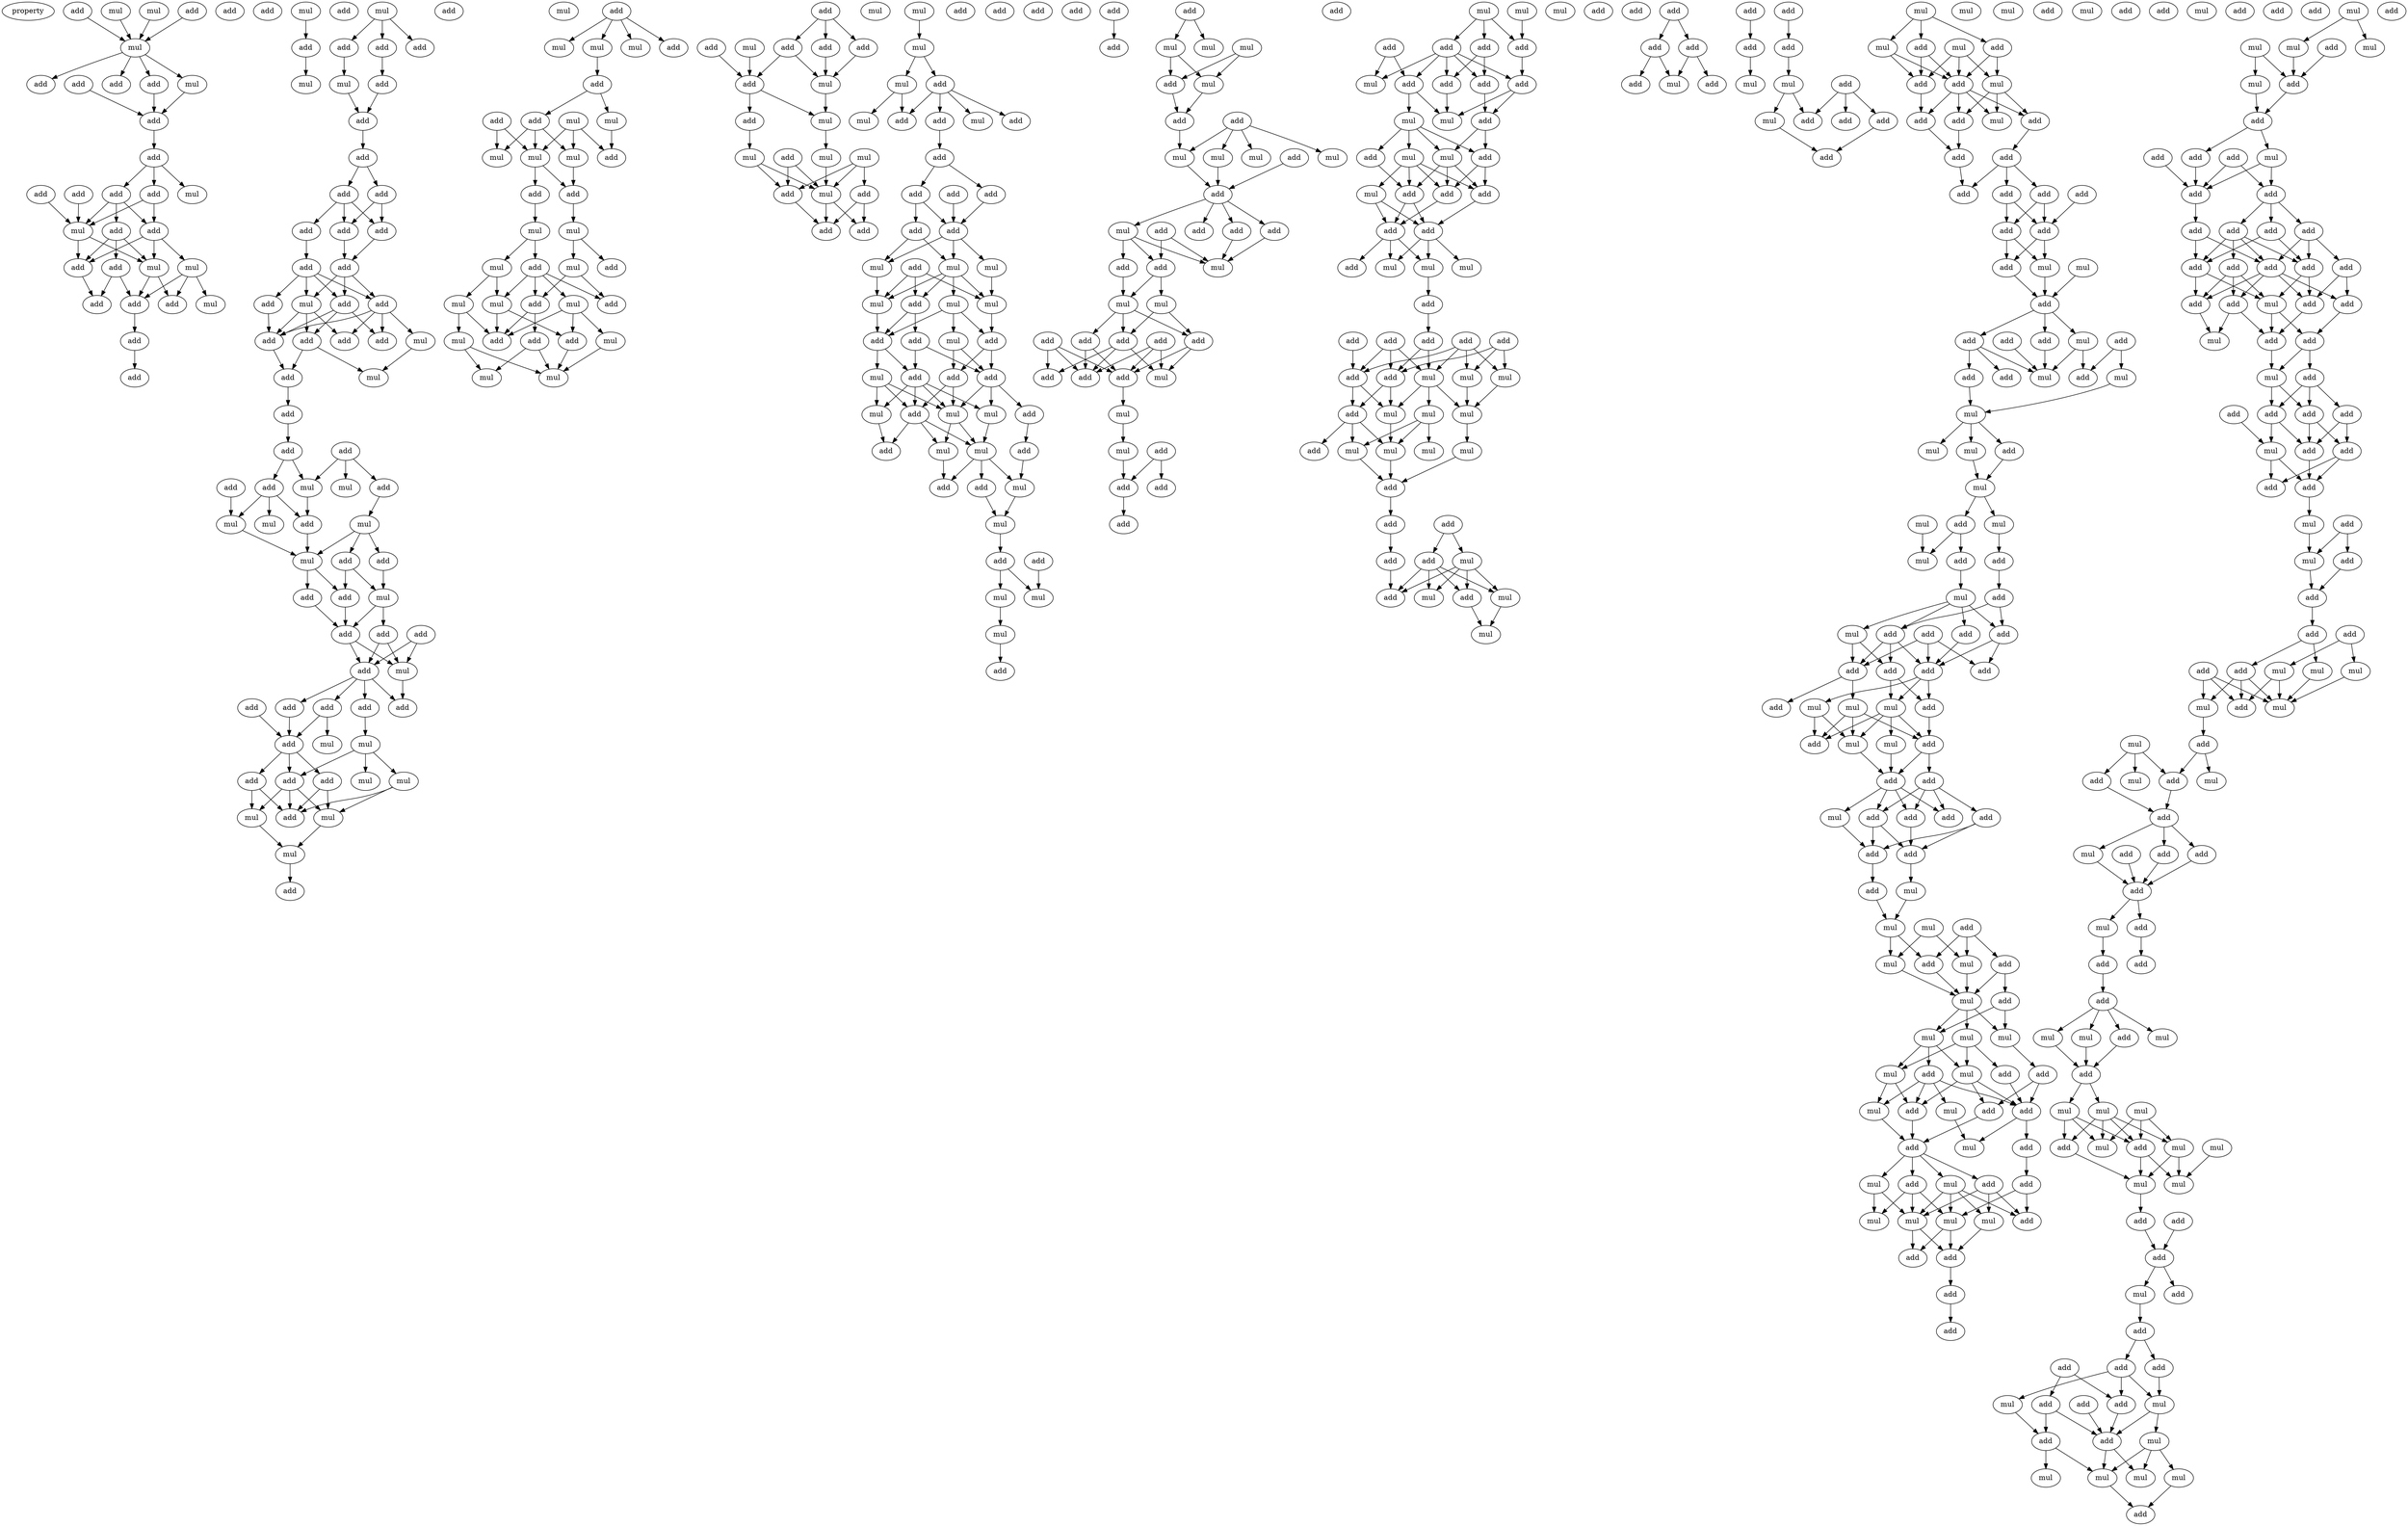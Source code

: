 digraph {
    node [fontcolor=black]
    property [mul=2,lf=1.7]
    0 [ label = add ];
    1 [ label = mul ];
    2 [ label = add ];
    3 [ label = mul ];
    4 [ label = add ];
    5 [ label = mul ];
    6 [ label = add ];
    7 [ label = add ];
    8 [ label = add ];
    9 [ label = add ];
    10 [ label = mul ];
    11 [ label = add ];
    12 [ label = add ];
    13 [ label = mul ];
    14 [ label = add ];
    15 [ label = add ];
    16 [ label = add ];
    17 [ label = add ];
    18 [ label = add ];
    19 [ label = mul ];
    20 [ label = add ];
    21 [ label = mul ];
    22 [ label = mul ];
    23 [ label = add ];
    24 [ label = add ];
    25 [ label = add ];
    26 [ label = mul ];
    27 [ label = add ];
    28 [ label = add ];
    29 [ label = add ];
    30 [ label = add ];
    31 [ label = add ];
    32 [ label = mul ];
    33 [ label = add ];
    34 [ label = add ];
    35 [ label = mul ];
    36 [ label = mul ];
    37 [ label = add ];
    38 [ label = add ];
    39 [ label = add ];
    40 [ label = mul ];
    41 [ label = add ];
    42 [ label = add ];
    43 [ label = add ];
    44 [ label = add ];
    45 [ label = add ];
    46 [ label = add ];
    47 [ label = add ];
    48 [ label = add ];
    49 [ label = add ];
    50 [ label = add ];
    51 [ label = add ];
    52 [ label = mul ];
    53 [ label = add ];
    54 [ label = add ];
    55 [ label = add ];
    56 [ label = add ];
    57 [ label = add ];
    58 [ label = mul ];
    59 [ label = add ];
    60 [ label = add ];
    61 [ label = mul ];
    62 [ label = add ];
    63 [ label = add ];
    64 [ label = add ];
    65 [ label = add ];
    66 [ label = add ];
    67 [ label = mul ];
    68 [ label = mul ];
    69 [ label = add ];
    70 [ label = add ];
    71 [ label = mul ];
    72 [ label = mul ];
    73 [ label = add ];
    74 [ label = mul ];
    75 [ label = add ];
    76 [ label = add ];
    77 [ label = mul ];
    78 [ label = mul ];
    79 [ label = add ];
    80 [ label = add ];
    81 [ label = add ];
    82 [ label = add ];
    83 [ label = add ];
    84 [ label = add ];
    85 [ label = mul ];
    86 [ label = add ];
    87 [ label = add ];
    88 [ label = add ];
    89 [ label = add ];
    90 [ label = add ];
    91 [ label = mul ];
    92 [ label = mul ];
    93 [ label = add ];
    94 [ label = add ];
    95 [ label = mul ];
    96 [ label = mul ];
    97 [ label = add ];
    98 [ label = add ];
    99 [ label = mul ];
    100 [ label = add ];
    101 [ label = mul ];
    102 [ label = mul ];
    103 [ label = mul ];
    104 [ label = add ];
    105 [ label = add ];
    106 [ label = mul ];
    107 [ label = mul ];
    108 [ label = mul ];
    109 [ label = add ];
    110 [ label = add ];
    111 [ label = add ];
    112 [ label = add ];
    113 [ label = mul ];
    114 [ label = mul ];
    115 [ label = mul ];
    116 [ label = mul ];
    117 [ label = add ];
    118 [ label = mul ];
    119 [ label = add ];
    120 [ label = add ];
    121 [ label = mul ];
    122 [ label = mul ];
    123 [ label = add ];
    124 [ label = mul ];
    125 [ label = add ];
    126 [ label = mul ];
    127 [ label = add ];
    128 [ label = mul ];
    129 [ label = add ];
    130 [ label = mul ];
    131 [ label = mul ];
    132 [ label = mul ];
    133 [ label = add ];
    134 [ label = mul ];
    135 [ label = add ];
    136 [ label = add ];
    137 [ label = mul ];
    138 [ label = mul ];
    139 [ label = add ];
    140 [ label = add ];
    141 [ label = mul ];
    142 [ label = add ];
    143 [ label = add ];
    144 [ label = add ];
    145 [ label = add ];
    146 [ label = mul ];
    147 [ label = mul ];
    148 [ label = add ];
    149 [ label = mul ];
    150 [ label = add ];
    151 [ label = mul ];
    152 [ label = mul ];
    153 [ label = mul ];
    154 [ label = add ];
    155 [ label = mul ];
    156 [ label = add ];
    157 [ label = mul ];
    158 [ label = add ];
    159 [ label = add ];
    160 [ label = mul ];
    161 [ label = mul ];
    162 [ label = add ];
    163 [ label = add ];
    164 [ label = mul ];
    165 [ label = add ];
    166 [ label = mul ];
    167 [ label = add ];
    168 [ label = add ];
    169 [ label = add ];
    170 [ label = add ];
    171 [ label = add ];
    172 [ label = add ];
    173 [ label = add ];
    174 [ label = add ];
    175 [ label = mul ];
    176 [ label = mul ];
    177 [ label = mul ];
    178 [ label = add ];
    179 [ label = mul ];
    180 [ label = mul ];
    181 [ label = mul ];
    182 [ label = add ];
    183 [ label = add ];
    184 [ label = mul ];
    185 [ label = add ];
    186 [ label = add ];
    187 [ label = add ];
    188 [ label = mul ];
    189 [ label = add ];
    190 [ label = add ];
    191 [ label = mul ];
    192 [ label = mul ];
    193 [ label = add ];
    194 [ label = add ];
    195 [ label = mul ];
    196 [ label = mul ];
    197 [ label = add ];
    198 [ label = add ];
    199 [ label = mul ];
    200 [ label = add ];
    201 [ label = add ];
    202 [ label = mul ];
    203 [ label = mul ];
    204 [ label = add ];
    205 [ label = add ];
    206 [ label = add ];
    207 [ label = mul ];
    208 [ label = mul ];
    209 [ label = mul ];
    210 [ label = add ];
    211 [ label = add ];
    212 [ label = add ];
    213 [ label = add ];
    214 [ label = add ];
    215 [ label = add ];
    216 [ label = mul ];
    217 [ label = mul ];
    218 [ label = mul ];
    219 [ label = mul ];
    220 [ label = add ];
    221 [ label = add ];
    222 [ label = add ];
    223 [ label = mul ];
    224 [ label = add ];
    225 [ label = mul ];
    226 [ label = mul ];
    227 [ label = mul ];
    228 [ label = add ];
    229 [ label = mul ];
    230 [ label = add ];
    231 [ label = add ];
    232 [ label = add ];
    233 [ label = add ];
    234 [ label = mul ];
    235 [ label = add ];
    236 [ label = add ];
    237 [ label = mul ];
    238 [ label = mul ];
    239 [ label = add ];
    240 [ label = add ];
    241 [ label = add ];
    242 [ label = add ];
    243 [ label = add ];
    244 [ label = add ];
    245 [ label = add ];
    246 [ label = add ];
    247 [ label = mul ];
    248 [ label = mul ];
    249 [ label = mul ];
    250 [ label = add ];
    251 [ label = add ];
    252 [ label = add ];
    253 [ label = add ];
    254 [ label = add ];
    255 [ label = mul ];
    256 [ label = mul ];
    257 [ label = add ];
    258 [ label = add ];
    259 [ label = add ];
    260 [ label = add ];
    261 [ label = mul ];
    262 [ label = add ];
    263 [ label = add ];
    264 [ label = add ];
    265 [ label = add ];
    266 [ label = add ];
    267 [ label = mul ];
    268 [ label = mul ];
    269 [ label = add ];
    270 [ label = mul ];
    271 [ label = mul ];
    272 [ label = add ];
    273 [ label = add ];
    274 [ label = add ];
    275 [ label = add ];
    276 [ label = mul ];
    277 [ label = add ];
    278 [ label = add ];
    279 [ label = mul ];
    280 [ label = mul ];
    281 [ label = add ];
    282 [ label = mul ];
    283 [ label = add ];
    284 [ label = add ];
    285 [ label = add ];
    286 [ label = add ];
    287 [ label = add ];
    288 [ label = add ];
    289 [ label = mul ];
    290 [ label = add ];
    291 [ label = mul ];
    292 [ label = add ];
    293 [ label = mul ];
    294 [ label = mul ];
    295 [ label = mul ];
    296 [ label = mul ];
    297 [ label = add ];
    298 [ label = mul ];
    299 [ label = mul ];
    300 [ label = add ];
    301 [ label = mul ];
    302 [ label = mul ];
    303 [ label = add ];
    304 [ label = add ];
    305 [ label = add ];
    306 [ label = add ];
    307 [ label = mul ];
    308 [ label = add ];
    309 [ label = mul ];
    310 [ label = mul ];
    311 [ label = mul ];
    312 [ label = add ];
    313 [ label = add ];
    314 [ label = mul ];
    315 [ label = add ];
    316 [ label = add ];
    317 [ label = add ];
    318 [ label = add ];
    319 [ label = add ];
    320 [ label = add ];
    321 [ label = add ];
    322 [ label = mul ];
    323 [ label = add ];
    324 [ label = add ];
    325 [ label = mul ];
    326 [ label = add ];
    327 [ label = add ];
    328 [ label = mul ];
    329 [ label = add ];
    330 [ label = add ];
    331 [ label = add ];
    332 [ label = add ];
    333 [ label = mul ];
    334 [ label = add ];
    335 [ label = mul ];
    336 [ label = mul ];
    337 [ label = mul ];
    338 [ label = add ];
    339 [ label = add ];
    340 [ label = mul ];
    341 [ label = add ];
    342 [ label = mul ];
    343 [ label = add ];
    344 [ label = add ];
    345 [ label = add ];
    346 [ label = add ];
    347 [ label = mul ];
    348 [ label = mul ];
    349 [ label = add ];
    350 [ label = add ];
    351 [ label = add ];
    352 [ label = add ];
    353 [ label = add ];
    354 [ label = add ];
    355 [ label = add ];
    356 [ label = add ];
    357 [ label = add ];
    358 [ label = mul ];
    359 [ label = add ];
    360 [ label = mul ];
    361 [ label = add ];
    362 [ label = add ];
    363 [ label = add ];
    364 [ label = mul ];
    365 [ label = add ];
    366 [ label = add ];
    367 [ label = add ];
    368 [ label = add ];
    369 [ label = mul ];
    370 [ label = add ];
    371 [ label = mul ];
    372 [ label = mul ];
    373 [ label = mul ];
    374 [ label = add ];
    375 [ label = mul ];
    376 [ label = mul ];
    377 [ label = mul ];
    378 [ label = add ];
    379 [ label = mul ];
    380 [ label = mul ];
    381 [ label = mul ];
    382 [ label = add ];
    383 [ label = add ];
    384 [ label = mul ];
    385 [ label = add ];
    386 [ label = add ];
    387 [ label = add ];
    388 [ label = mul ];
    389 [ label = add ];
    390 [ label = add ];
    391 [ label = add ];
    392 [ label = add ];
    393 [ label = add ];
    394 [ label = add ];
    395 [ label = add ];
    396 [ label = add ];
    397 [ label = mul ];
    398 [ label = mul ];
    399 [ label = mul ];
    400 [ label = mul ];
    401 [ label = mul ];
    402 [ label = add ];
    403 [ label = add ];
    404 [ label = add ];
    405 [ label = add ];
    406 [ label = add ];
    407 [ label = add ];
    408 [ label = mul ];
    409 [ label = add ];
    410 [ label = add ];
    411 [ label = add ];
    412 [ label = add ];
    413 [ label = add ];
    414 [ label = add ];
    415 [ label = mul ];
    416 [ label = mul ];
    417 [ label = mul ];
    418 [ label = add ];
    419 [ label = add ];
    420 [ label = add ];
    421 [ label = add ];
    422 [ label = mul ];
    423 [ label = mul ];
    424 [ label = mul ];
    425 [ label = mul ];
    426 [ label = add ];
    427 [ label = mul ];
    428 [ label = mul ];
    429 [ label = mul ];
    430 [ label = mul ];
    431 [ label = add ];
    432 [ label = add ];
    433 [ label = mul ];
    434 [ label = add ];
    435 [ label = add ];
    436 [ label = mul ];
    437 [ label = add ];
    438 [ label = add ];
    439 [ label = mul ];
    440 [ label = add ];
    441 [ label = mul ];
    442 [ label = add ];
    443 [ label = add ];
    444 [ label = add ];
    445 [ label = mul ];
    446 [ label = add ];
    447 [ label = mul ];
    448 [ label = mul ];
    449 [ label = mul ];
    450 [ label = mul ];
    451 [ label = add ];
    452 [ label = mul ];
    453 [ label = add ];
    454 [ label = add ];
    455 [ label = add ];
    456 [ label = add ];
    457 [ label = add ];
    458 [ label = add ];
    459 [ label = add ];
    460 [ label = mul ];
    461 [ label = mul ];
    462 [ label = mul ];
    463 [ label = mul ];
    464 [ label = add ];
    465 [ label = mul ];
    466 [ label = add ];
    467 [ label = add ];
    468 [ label = mul ];
    469 [ label = add ];
    470 [ label = add ];
    471 [ label = add ];
    472 [ label = add ];
    473 [ label = add ];
    474 [ label = add ];
    475 [ label = add ];
    476 [ label = add ];
    477 [ label = add ];
    478 [ label = add ];
    479 [ label = add ];
    480 [ label = add ];
    481 [ label = add ];
    482 [ label = add ];
    483 [ label = add ];
    484 [ label = add ];
    485 [ label = mul ];
    486 [ label = add ];
    487 [ label = add ];
    488 [ label = add ];
    489 [ label = mul ];
    490 [ label = add ];
    491 [ label = add ];
    492 [ label = mul ];
    493 [ label = add ];
    494 [ label = add ];
    495 [ label = add ];
    496 [ label = add ];
    497 [ label = add ];
    498 [ label = add ];
    499 [ label = mul ];
    500 [ label = add ];
    501 [ label = add ];
    502 [ label = add ];
    503 [ label = mul ];
    504 [ label = mul ];
    505 [ label = add ];
    506 [ label = add ];
    507 [ label = add ];
    508 [ label = add ];
    509 [ label = add ];
    510 [ label = mul ];
    511 [ label = mul ];
    512 [ label = mul ];
    513 [ label = add ];
    514 [ label = add ];
    515 [ label = mul ];
    516 [ label = add ];
    517 [ label = mul ];
    518 [ label = mul ];
    519 [ label = add ];
    520 [ label = add ];
    521 [ label = add ];
    522 [ label = mul ];
    523 [ label = mul ];
    524 [ label = add ];
    525 [ label = mul ];
    526 [ label = add ];
    527 [ label = add ];
    528 [ label = add ];
    529 [ label = add ];
    530 [ label = mul ];
    531 [ label = add ];
    532 [ label = add ];
    533 [ label = add ];
    534 [ label = add ];
    535 [ label = mul ];
    536 [ label = mul ];
    537 [ label = add ];
    538 [ label = mul ];
    539 [ label = add ];
    540 [ label = mul ];
    541 [ label = mul ];
    542 [ label = mul ];
    543 [ label = add ];
    544 [ label = mul ];
    545 [ label = mul ];
    546 [ label = add ];
    547 [ label = mul ];
    548 [ label = mul ];
    549 [ label = mul ];
    550 [ label = add ];
    551 [ label = add ];
    552 [ label = add ];
    553 [ label = mul ];
    554 [ label = add ];
    555 [ label = add ];
    556 [ label = add ];
    557 [ label = add ];
    558 [ label = add ];
    559 [ label = mul ];
    560 [ label = add ];
    561 [ label = add ];
    562 [ label = add ];
    563 [ label = mul ];
    564 [ label = add ];
    565 [ label = add ];
    566 [ label = mul ];
    567 [ label = mul ];
    568 [ label = mul ];
    569 [ label = mul ];
    570 [ label = mul ];
    571 [ label = add ];
    0 -> 5 [ name = 0 ];
    1 -> 5 [ name = 1 ];
    3 -> 5 [ name = 2 ];
    4 -> 5 [ name = 3 ];
    5 -> 6 [ name = 4 ];
    5 -> 8 [ name = 5 ];
    5 -> 9 [ name = 6 ];
    5 -> 10 [ name = 7 ];
    7 -> 11 [ name = 8 ];
    8 -> 11 [ name = 9 ];
    10 -> 11 [ name = 10 ];
    11 -> 12 [ name = 11 ];
    12 -> 13 [ name = 12 ];
    12 -> 14 [ name = 13 ];
    12 -> 16 [ name = 14 ];
    14 -> 18 [ name = 15 ];
    14 -> 19 [ name = 16 ];
    14 -> 20 [ name = 17 ];
    15 -> 19 [ name = 18 ];
    16 -> 19 [ name = 19 ];
    16 -> 20 [ name = 20 ];
    17 -> 19 [ name = 21 ];
    18 -> 22 [ name = 22 ];
    18 -> 23 [ name = 23 ];
    18 -> 24 [ name = 24 ];
    19 -> 22 [ name = 25 ];
    19 -> 24 [ name = 26 ];
    20 -> 21 [ name = 27 ];
    20 -> 22 [ name = 28 ];
    20 -> 24 [ name = 29 ];
    21 -> 25 [ name = 30 ];
    21 -> 26 [ name = 31 ];
    21 -> 27 [ name = 32 ];
    22 -> 25 [ name = 33 ];
    22 -> 27 [ name = 34 ];
    23 -> 25 [ name = 35 ];
    23 -> 28 [ name = 36 ];
    24 -> 28 [ name = 37 ];
    25 -> 29 [ name = 38 ];
    29 -> 30 [ name = 39 ];
    32 -> 34 [ name = 40 ];
    34 -> 35 [ name = 41 ];
    36 -> 37 [ name = 42 ];
    36 -> 38 [ name = 43 ];
    36 -> 39 [ name = 44 ];
    37 -> 41 [ name = 45 ];
    38 -> 40 [ name = 46 ];
    40 -> 42 [ name = 47 ];
    41 -> 42 [ name = 48 ];
    42 -> 43 [ name = 49 ];
    43 -> 44 [ name = 50 ];
    43 -> 45 [ name = 51 ];
    44 -> 46 [ name = 52 ];
    44 -> 47 [ name = 53 ];
    45 -> 46 [ name = 54 ];
    45 -> 47 [ name = 55 ];
    45 -> 49 [ name = 56 ];
    46 -> 51 [ name = 57 ];
    47 -> 51 [ name = 58 ];
    49 -> 50 [ name = 59 ];
    50 -> 52 [ name = 60 ];
    50 -> 53 [ name = 61 ];
    50 -> 54 [ name = 62 ];
    50 -> 55 [ name = 63 ];
    51 -> 52 [ name = 64 ];
    51 -> 53 [ name = 65 ];
    51 -> 55 [ name = 66 ];
    52 -> 56 [ name = 67 ];
    52 -> 57 [ name = 68 ];
    52 -> 60 [ name = 69 ];
    53 -> 56 [ name = 70 ];
    53 -> 57 [ name = 71 ];
    53 -> 59 [ name = 72 ];
    54 -> 56 [ name = 73 ];
    55 -> 56 [ name = 74 ];
    55 -> 58 [ name = 75 ];
    55 -> 59 [ name = 76 ];
    55 -> 60 [ name = 77 ];
    56 -> 62 [ name = 78 ];
    57 -> 61 [ name = 79 ];
    57 -> 62 [ name = 80 ];
    58 -> 61 [ name = 81 ];
    62 -> 63 [ name = 82 ];
    63 -> 65 [ name = 83 ];
    64 -> 67 [ name = 84 ];
    64 -> 68 [ name = 85 ];
    64 -> 69 [ name = 86 ];
    65 -> 66 [ name = 87 ];
    65 -> 67 [ name = 88 ];
    66 -> 71 [ name = 89 ];
    66 -> 72 [ name = 90 ];
    66 -> 73 [ name = 91 ];
    67 -> 73 [ name = 92 ];
    69 -> 74 [ name = 93 ];
    70 -> 71 [ name = 94 ];
    71 -> 77 [ name = 95 ];
    73 -> 77 [ name = 96 ];
    74 -> 75 [ name = 97 ];
    74 -> 76 [ name = 98 ];
    74 -> 77 [ name = 99 ];
    75 -> 78 [ name = 100 ];
    75 -> 79 [ name = 101 ];
    76 -> 78 [ name = 102 ];
    77 -> 79 [ name = 103 ];
    77 -> 80 [ name = 104 ];
    78 -> 81 [ name = 105 ];
    78 -> 82 [ name = 106 ];
    79 -> 81 [ name = 107 ];
    80 -> 81 [ name = 108 ];
    81 -> 84 [ name = 109 ];
    81 -> 85 [ name = 110 ];
    82 -> 84 [ name = 111 ];
    82 -> 85 [ name = 112 ];
    83 -> 84 [ name = 113 ];
    83 -> 85 [ name = 114 ];
    84 -> 86 [ name = 115 ];
    84 -> 87 [ name = 116 ];
    84 -> 89 [ name = 117 ];
    84 -> 90 [ name = 118 ];
    85 -> 89 [ name = 119 ];
    86 -> 91 [ name = 120 ];
    86 -> 93 [ name = 121 ];
    87 -> 93 [ name = 122 ];
    88 -> 93 [ name = 123 ];
    90 -> 92 [ name = 124 ];
    92 -> 95 [ name = 125 ];
    92 -> 96 [ name = 126 ];
    92 -> 97 [ name = 127 ];
    93 -> 94 [ name = 128 ];
    93 -> 97 [ name = 129 ];
    93 -> 98 [ name = 130 ];
    94 -> 99 [ name = 131 ];
    94 -> 100 [ name = 132 ];
    96 -> 99 [ name = 133 ];
    96 -> 100 [ name = 134 ];
    97 -> 99 [ name = 135 ];
    97 -> 100 [ name = 136 ];
    97 -> 101 [ name = 137 ];
    98 -> 100 [ name = 138 ];
    98 -> 101 [ name = 139 ];
    99 -> 102 [ name = 140 ];
    101 -> 102 [ name = 141 ];
    102 -> 104 [ name = 142 ];
    105 -> 106 [ name = 143 ];
    105 -> 107 [ name = 144 ];
    105 -> 108 [ name = 145 ];
    105 -> 109 [ name = 146 ];
    107 -> 110 [ name = 147 ];
    110 -> 112 [ name = 148 ];
    110 -> 113 [ name = 149 ];
    111 -> 115 [ name = 150 ];
    111 -> 116 [ name = 151 ];
    112 -> 115 [ name = 152 ];
    112 -> 116 [ name = 153 ];
    112 -> 118 [ name = 154 ];
    113 -> 117 [ name = 155 ];
    114 -> 116 [ name = 156 ];
    114 -> 117 [ name = 157 ];
    114 -> 118 [ name = 158 ];
    116 -> 119 [ name = 159 ];
    116 -> 120 [ name = 160 ];
    118 -> 119 [ name = 161 ];
    119 -> 121 [ name = 162 ];
    120 -> 122 [ name = 163 ];
    121 -> 125 [ name = 164 ];
    121 -> 126 [ name = 165 ];
    122 -> 123 [ name = 166 ];
    122 -> 124 [ name = 167 ];
    123 -> 127 [ name = 168 ];
    123 -> 129 [ name = 169 ];
    123 -> 130 [ name = 170 ];
    123 -> 131 [ name = 171 ];
    124 -> 128 [ name = 172 ];
    124 -> 131 [ name = 173 ];
    126 -> 127 [ name = 174 ];
    126 -> 129 [ name = 175 ];
    127 -> 133 [ name = 176 ];
    127 -> 135 [ name = 177 ];
    128 -> 134 [ name = 178 ];
    128 -> 135 [ name = 179 ];
    130 -> 132 [ name = 180 ];
    130 -> 135 [ name = 181 ];
    130 -> 136 [ name = 182 ];
    131 -> 135 [ name = 183 ];
    131 -> 136 [ name = 184 ];
    132 -> 138 [ name = 185 ];
    133 -> 137 [ name = 186 ];
    133 -> 138 [ name = 187 ];
    134 -> 137 [ name = 188 ];
    134 -> 138 [ name = 189 ];
    136 -> 138 [ name = 190 ];
    139 -> 140 [ name = 191 ];
    139 -> 142 [ name = 192 ];
    139 -> 144 [ name = 193 ];
    140 -> 146 [ name = 194 ];
    141 -> 145 [ name = 195 ];
    142 -> 145 [ name = 196 ];
    142 -> 146 [ name = 197 ];
    143 -> 145 [ name = 198 ];
    144 -> 146 [ name = 199 ];
    145 -> 148 [ name = 200 ];
    145 -> 149 [ name = 201 ];
    146 -> 149 [ name = 202 ];
    148 -> 152 [ name = 203 ];
    149 -> 153 [ name = 204 ];
    150 -> 154 [ name = 205 ];
    150 -> 155 [ name = 206 ];
    151 -> 154 [ name = 207 ];
    151 -> 155 [ name = 208 ];
    151 -> 156 [ name = 209 ];
    152 -> 154 [ name = 210 ];
    152 -> 155 [ name = 211 ];
    153 -> 155 [ name = 212 ];
    154 -> 158 [ name = 213 ];
    155 -> 158 [ name = 214 ];
    155 -> 159 [ name = 215 ];
    156 -> 158 [ name = 216 ];
    156 -> 159 [ name = 217 ];
    157 -> 160 [ name = 218 ];
    160 -> 161 [ name = 219 ];
    160 -> 162 [ name = 220 ];
    161 -> 166 [ name = 221 ];
    161 -> 167 [ name = 222 ];
    162 -> 163 [ name = 223 ];
    162 -> 164 [ name = 224 ];
    162 -> 165 [ name = 225 ];
    162 -> 167 [ name = 226 ];
    163 -> 168 [ name = 227 ];
    168 -> 169 [ name = 228 ];
    168 -> 170 [ name = 229 ];
    169 -> 173 [ name = 230 ];
    169 -> 174 [ name = 231 ];
    170 -> 173 [ name = 232 ];
    171 -> 173 [ name = 233 ];
    173 -> 175 [ name = 234 ];
    173 -> 176 [ name = 235 ];
    173 -> 177 [ name = 236 ];
    174 -> 176 [ name = 237 ];
    174 -> 177 [ name = 238 ];
    175 -> 180 [ name = 239 ];
    176 -> 179 [ name = 240 ];
    176 -> 180 [ name = 241 ];
    176 -> 181 [ name = 242 ];
    176 -> 182 [ name = 243 ];
    177 -> 179 [ name = 244 ];
    178 -> 179 [ name = 245 ];
    178 -> 180 [ name = 246 ];
    178 -> 182 [ name = 247 ];
    179 -> 186 [ name = 248 ];
    180 -> 183 [ name = 249 ];
    181 -> 183 [ name = 250 ];
    181 -> 184 [ name = 251 ];
    181 -> 186 [ name = 252 ];
    182 -> 185 [ name = 253 ];
    182 -> 186 [ name = 254 ];
    183 -> 187 [ name = 255 ];
    183 -> 189 [ name = 256 ];
    184 -> 187 [ name = 257 ];
    184 -> 189 [ name = 258 ];
    185 -> 189 [ name = 259 ];
    185 -> 190 [ name = 260 ];
    186 -> 188 [ name = 261 ];
    186 -> 190 [ name = 262 ];
    187 -> 192 [ name = 263 ];
    187 -> 194 [ name = 264 ];
    188 -> 192 [ name = 265 ];
    188 -> 194 [ name = 266 ];
    188 -> 195 [ name = 267 ];
    189 -> 191 [ name = 268 ];
    189 -> 192 [ name = 269 ];
    189 -> 193 [ name = 270 ];
    190 -> 191 [ name = 271 ];
    190 -> 192 [ name = 272 ];
    190 -> 194 [ name = 273 ];
    190 -> 195 [ name = 274 ];
    191 -> 199 [ name = 275 ];
    192 -> 196 [ name = 276 ];
    192 -> 199 [ name = 277 ];
    193 -> 197 [ name = 278 ];
    194 -> 196 [ name = 279 ];
    194 -> 198 [ name = 280 ];
    194 -> 199 [ name = 281 ];
    195 -> 198 [ name = 282 ];
    196 -> 201 [ name = 283 ];
    197 -> 202 [ name = 284 ];
    199 -> 200 [ name = 285 ];
    199 -> 201 [ name = 286 ];
    199 -> 202 [ name = 287 ];
    200 -> 203 [ name = 288 ];
    202 -> 203 [ name = 289 ];
    203 -> 205 [ name = 290 ];
    204 -> 208 [ name = 291 ];
    205 -> 207 [ name = 292 ];
    205 -> 208 [ name = 293 ];
    207 -> 209 [ name = 294 ];
    209 -> 211 [ name = 295 ];
    213 -> 214 [ name = 296 ];
    215 -> 217 [ name = 297 ];
    215 -> 218 [ name = 298 ];
    216 -> 219 [ name = 299 ];
    216 -> 220 [ name = 300 ];
    217 -> 219 [ name = 301 ];
    217 -> 220 [ name = 302 ];
    219 -> 221 [ name = 303 ];
    220 -> 221 [ name = 304 ];
    221 -> 223 [ name = 305 ];
    222 -> 223 [ name = 306 ];
    222 -> 225 [ name = 307 ];
    222 -> 226 [ name = 308 ];
    222 -> 227 [ name = 309 ];
    223 -> 228 [ name = 310 ];
    224 -> 228 [ name = 311 ];
    227 -> 228 [ name = 312 ];
    228 -> 229 [ name = 313 ];
    228 -> 230 [ name = 314 ];
    228 -> 232 [ name = 315 ];
    228 -> 233 [ name = 316 ];
    229 -> 234 [ name = 317 ];
    229 -> 235 [ name = 318 ];
    229 -> 236 [ name = 319 ];
    230 -> 234 [ name = 320 ];
    231 -> 234 [ name = 321 ];
    231 -> 236 [ name = 322 ];
    232 -> 234 [ name = 323 ];
    235 -> 238 [ name = 324 ];
    236 -> 237 [ name = 325 ];
    236 -> 238 [ name = 326 ];
    237 -> 240 [ name = 327 ];
    237 -> 243 [ name = 328 ];
    238 -> 239 [ name = 329 ];
    238 -> 240 [ name = 330 ];
    238 -> 243 [ name = 331 ];
    239 -> 244 [ name = 332 ];
    239 -> 246 [ name = 333 ];
    240 -> 246 [ name = 334 ];
    240 -> 247 [ name = 335 ];
    241 -> 244 [ name = 336 ];
    241 -> 246 [ name = 337 ];
    241 -> 247 [ name = 338 ];
    242 -> 244 [ name = 339 ];
    242 -> 245 [ name = 340 ];
    242 -> 246 [ name = 341 ];
    243 -> 244 [ name = 342 ];
    243 -> 245 [ name = 343 ];
    243 -> 247 [ name = 344 ];
    246 -> 248 [ name = 345 ];
    248 -> 249 [ name = 346 ];
    249 -> 253 [ name = 347 ];
    250 -> 252 [ name = 348 ];
    250 -> 253 [ name = 349 ];
    253 -> 254 [ name = 350 ];
    255 -> 257 [ name = 351 ];
    256 -> 257 [ name = 352 ];
    256 -> 258 [ name = 353 ];
    256 -> 260 [ name = 354 ];
    257 -> 264 [ name = 355 ];
    258 -> 261 [ name = 356 ];
    258 -> 262 [ name = 357 ];
    258 -> 263 [ name = 358 ];
    258 -> 264 [ name = 359 ];
    258 -> 265 [ name = 360 ];
    259 -> 261 [ name = 361 ];
    259 -> 262 [ name = 362 ];
    260 -> 263 [ name = 363 ];
    260 -> 265 [ name = 364 ];
    262 -> 267 [ name = 365 ];
    262 -> 268 [ name = 366 ];
    263 -> 266 [ name = 367 ];
    264 -> 266 [ name = 368 ];
    264 -> 268 [ name = 369 ];
    265 -> 268 [ name = 370 ];
    266 -> 271 [ name = 371 ];
    266 -> 272 [ name = 372 ];
    267 -> 269 [ name = 373 ];
    267 -> 270 [ name = 374 ];
    267 -> 271 [ name = 375 ];
    267 -> 272 [ name = 376 ];
    269 -> 275 [ name = 377 ];
    270 -> 273 [ name = 378 ];
    270 -> 274 [ name = 379 ];
    270 -> 275 [ name = 380 ];
    270 -> 276 [ name = 381 ];
    271 -> 273 [ name = 382 ];
    271 -> 274 [ name = 383 ];
    271 -> 275 [ name = 384 ];
    272 -> 273 [ name = 385 ];
    272 -> 274 [ name = 386 ];
    273 -> 278 [ name = 387 ];
    274 -> 277 [ name = 388 ];
    275 -> 277 [ name = 389 ];
    275 -> 278 [ name = 390 ];
    276 -> 277 [ name = 391 ];
    276 -> 278 [ name = 392 ];
    277 -> 279 [ name = 393 ];
    277 -> 280 [ name = 394 ];
    277 -> 282 [ name = 395 ];
    278 -> 279 [ name = 396 ];
    278 -> 281 [ name = 397 ];
    278 -> 282 [ name = 398 ];
    279 -> 283 [ name = 399 ];
    283 -> 284 [ name = 400 ];
    284 -> 292 [ name = 401 ];
    284 -> 293 [ name = 402 ];
    285 -> 290 [ name = 403 ];
    286 -> 289 [ name = 404 ];
    286 -> 290 [ name = 405 ];
    286 -> 291 [ name = 406 ];
    286 -> 293 [ name = 407 ];
    287 -> 290 [ name = 408 ];
    287 -> 292 [ name = 409 ];
    287 -> 293 [ name = 410 ];
    288 -> 289 [ name = 411 ];
    288 -> 291 [ name = 412 ];
    288 -> 292 [ name = 413 ];
    289 -> 296 [ name = 414 ];
    290 -> 294 [ name = 415 ];
    290 -> 297 [ name = 416 ];
    291 -> 296 [ name = 417 ];
    292 -> 294 [ name = 418 ];
    292 -> 297 [ name = 419 ];
    293 -> 294 [ name = 420 ];
    293 -> 295 [ name = 421 ];
    293 -> 296 [ name = 422 ];
    294 -> 299 [ name = 423 ];
    295 -> 298 [ name = 424 ];
    295 -> 299 [ name = 425 ];
    295 -> 302 [ name = 426 ];
    296 -> 301 [ name = 427 ];
    297 -> 298 [ name = 428 ];
    297 -> 299 [ name = 429 ];
    297 -> 300 [ name = 430 ];
    298 -> 303 [ name = 431 ];
    299 -> 303 [ name = 432 ];
    301 -> 303 [ name = 433 ];
    303 -> 304 [ name = 434 ];
    304 -> 306 [ name = 435 ];
    305 -> 307 [ name = 436 ];
    305 -> 308 [ name = 437 ];
    306 -> 312 [ name = 438 ];
    307 -> 309 [ name = 439 ];
    307 -> 310 [ name = 440 ];
    307 -> 312 [ name = 441 ];
    307 -> 313 [ name = 442 ];
    308 -> 309 [ name = 443 ];
    308 -> 310 [ name = 444 ];
    308 -> 312 [ name = 445 ];
    308 -> 313 [ name = 446 ];
    309 -> 314 [ name = 447 ];
    313 -> 314 [ name = 448 ];
    317 -> 318 [ name = 449 ];
    317 -> 319 [ name = 450 ];
    318 -> 320 [ name = 451 ];
    318 -> 322 [ name = 452 ];
    319 -> 321 [ name = 453 ];
    319 -> 322 [ name = 454 ];
    323 -> 324 [ name = 455 ];
    324 -> 325 [ name = 456 ];
    326 -> 327 [ name = 457 ];
    327 -> 328 [ name = 458 ];
    328 -> 331 [ name = 459 ];
    328 -> 333 [ name = 460 ];
    329 -> 330 [ name = 461 ];
    329 -> 331 [ name = 462 ];
    329 -> 332 [ name = 463 ];
    332 -> 334 [ name = 464 ];
    333 -> 334 [ name = 465 ];
    335 -> 336 [ name = 466 ];
    335 -> 338 [ name = 467 ];
    335 -> 339 [ name = 468 ];
    336 -> 341 [ name = 469 ];
    336 -> 343 [ name = 470 ];
    338 -> 342 [ name = 471 ];
    338 -> 343 [ name = 472 ];
    339 -> 341 [ name = 473 ];
    339 -> 343 [ name = 474 ];
    340 -> 341 [ name = 475 ];
    340 -> 342 [ name = 476 ];
    340 -> 343 [ name = 477 ];
    341 -> 346 [ name = 478 ];
    342 -> 344 [ name = 479 ];
    342 -> 345 [ name = 480 ];
    342 -> 348 [ name = 481 ];
    343 -> 344 [ name = 482 ];
    343 -> 345 [ name = 483 ];
    343 -> 346 [ name = 484 ];
    343 -> 348 [ name = 485 ];
    344 -> 349 [ name = 486 ];
    345 -> 350 [ name = 487 ];
    346 -> 350 [ name = 488 ];
    349 -> 351 [ name = 489 ];
    349 -> 352 [ name = 490 ];
    349 -> 354 [ name = 491 ];
    350 -> 354 [ name = 492 ];
    351 -> 355 [ name = 493 ];
    351 -> 356 [ name = 494 ];
    352 -> 355 [ name = 495 ];
    352 -> 356 [ name = 496 ];
    353 -> 355 [ name = 497 ];
    355 -> 358 [ name = 498 ];
    355 -> 359 [ name = 499 ];
    356 -> 358 [ name = 500 ];
    356 -> 359 [ name = 501 ];
    358 -> 361 [ name = 502 ];
    359 -> 361 [ name = 503 ];
    360 -> 361 [ name = 504 ];
    361 -> 364 [ name = 505 ];
    361 -> 365 [ name = 506 ];
    361 -> 366 [ name = 507 ];
    362 -> 371 [ name = 508 ];
    363 -> 368 [ name = 509 ];
    363 -> 369 [ name = 510 ];
    364 -> 368 [ name = 511 ];
    364 -> 371 [ name = 512 ];
    365 -> 367 [ name = 513 ];
    365 -> 370 [ name = 514 ];
    365 -> 371 [ name = 515 ];
    366 -> 371 [ name = 516 ];
    369 -> 372 [ name = 517 ];
    370 -> 372 [ name = 518 ];
    372 -> 373 [ name = 519 ];
    372 -> 374 [ name = 520 ];
    372 -> 376 [ name = 521 ];
    374 -> 377 [ name = 522 ];
    376 -> 377 [ name = 523 ];
    377 -> 378 [ name = 524 ];
    377 -> 380 [ name = 525 ];
    378 -> 381 [ name = 526 ];
    378 -> 383 [ name = 527 ];
    379 -> 381 [ name = 528 ];
    380 -> 382 [ name = 529 ];
    382 -> 385 [ name = 530 ];
    383 -> 384 [ name = 531 ];
    384 -> 386 [ name = 532 ];
    384 -> 388 [ name = 533 ];
    384 -> 389 [ name = 534 ];
    384 -> 390 [ name = 535 ];
    385 -> 389 [ name = 536 ];
    385 -> 390 [ name = 537 ];
    386 -> 392 [ name = 538 ];
    387 -> 391 [ name = 539 ];
    387 -> 392 [ name = 540 ];
    387 -> 393 [ name = 541 ];
    388 -> 391 [ name = 542 ];
    388 -> 394 [ name = 543 ];
    389 -> 392 [ name = 544 ];
    389 -> 393 [ name = 545 ];
    390 -> 391 [ name = 546 ];
    390 -> 392 [ name = 547 ];
    390 -> 394 [ name = 548 ];
    391 -> 396 [ name = 549 ];
    391 -> 397 [ name = 550 ];
    392 -> 395 [ name = 551 ];
    392 -> 398 [ name = 552 ];
    392 -> 399 [ name = 553 ];
    394 -> 395 [ name = 554 ];
    394 -> 398 [ name = 555 ];
    395 -> 402 [ name = 556 ];
    397 -> 401 [ name = 557 ];
    397 -> 402 [ name = 558 ];
    397 -> 403 [ name = 559 ];
    398 -> 400 [ name = 560 ];
    398 -> 401 [ name = 561 ];
    398 -> 402 [ name = 562 ];
    398 -> 403 [ name = 563 ];
    399 -> 401 [ name = 564 ];
    399 -> 403 [ name = 565 ];
    400 -> 405 [ name = 566 ];
    401 -> 405 [ name = 567 ];
    402 -> 404 [ name = 568 ];
    402 -> 405 [ name = 569 ];
    404 -> 406 [ name = 570 ];
    404 -> 407 [ name = 571 ];
    404 -> 409 [ name = 572 ];
    404 -> 410 [ name = 573 ];
    405 -> 406 [ name = 574 ];
    405 -> 407 [ name = 575 ];
    405 -> 408 [ name = 576 ];
    405 -> 410 [ name = 577 ];
    406 -> 411 [ name = 578 ];
    408 -> 413 [ name = 579 ];
    409 -> 411 [ name = 580 ];
    409 -> 413 [ name = 581 ];
    410 -> 411 [ name = 582 ];
    410 -> 413 [ name = 583 ];
    411 -> 415 [ name = 584 ];
    413 -> 414 [ name = 585 ];
    414 -> 416 [ name = 586 ];
    415 -> 416 [ name = 587 ];
    416 -> 420 [ name = 588 ];
    416 -> 422 [ name = 589 ];
    417 -> 422 [ name = 590 ];
    417 -> 423 [ name = 591 ];
    418 -> 420 [ name = 592 ];
    418 -> 421 [ name = 593 ];
    418 -> 423 [ name = 594 ];
    420 -> 425 [ name = 595 ];
    421 -> 425 [ name = 596 ];
    421 -> 426 [ name = 597 ];
    422 -> 425 [ name = 598 ];
    423 -> 425 [ name = 599 ];
    425 -> 427 [ name = 600 ];
    425 -> 428 [ name = 601 ];
    425 -> 429 [ name = 602 ];
    426 -> 427 [ name = 603 ];
    426 -> 428 [ name = 604 ];
    427 -> 430 [ name = 605 ];
    427 -> 433 [ name = 606 ];
    427 -> 434 [ name = 607 ];
    428 -> 432 [ name = 608 ];
    429 -> 430 [ name = 609 ];
    429 -> 431 [ name = 610 ];
    429 -> 433 [ name = 611 ];
    430 -> 435 [ name = 612 ];
    430 -> 437 [ name = 613 ];
    430 -> 438 [ name = 614 ];
    431 -> 438 [ name = 615 ];
    432 -> 437 [ name = 616 ];
    432 -> 438 [ name = 617 ];
    433 -> 435 [ name = 618 ];
    433 -> 439 [ name = 619 ];
    434 -> 435 [ name = 620 ];
    434 -> 436 [ name = 621 ];
    434 -> 438 [ name = 622 ];
    434 -> 439 [ name = 623 ];
    435 -> 440 [ name = 624 ];
    436 -> 441 [ name = 625 ];
    437 -> 440 [ name = 626 ];
    438 -> 441 [ name = 627 ];
    438 -> 442 [ name = 628 ];
    439 -> 440 [ name = 629 ];
    440 -> 443 [ name = 630 ];
    440 -> 445 [ name = 631 ];
    440 -> 446 [ name = 632 ];
    440 -> 447 [ name = 633 ];
    442 -> 444 [ name = 634 ];
    443 -> 449 [ name = 635 ];
    443 -> 450 [ name = 636 ];
    443 -> 451 [ name = 637 ];
    444 -> 451 [ name = 638 ];
    444 -> 452 [ name = 639 ];
    445 -> 449 [ name = 640 ];
    445 -> 450 [ name = 641 ];
    445 -> 451 [ name = 642 ];
    445 -> 452 [ name = 643 ];
    446 -> 448 [ name = 644 ];
    446 -> 449 [ name = 645 ];
    446 -> 452 [ name = 646 ];
    447 -> 448 [ name = 647 ];
    447 -> 449 [ name = 648 ];
    449 -> 453 [ name = 649 ];
    449 -> 454 [ name = 650 ];
    450 -> 454 [ name = 651 ];
    452 -> 453 [ name = 652 ];
    452 -> 454 [ name = 653 ];
    454 -> 455 [ name = 654 ];
    455 -> 458 [ name = 655 ];
    460 -> 461 [ name = 656 ];
    460 -> 463 [ name = 657 ];
    461 -> 466 [ name = 658 ];
    462 -> 465 [ name = 659 ];
    462 -> 466 [ name = 660 ];
    464 -> 466 [ name = 661 ];
    465 -> 467 [ name = 662 ];
    466 -> 467 [ name = 663 ];
    467 -> 468 [ name = 664 ];
    467 -> 471 [ name = 665 ];
    468 -> 472 [ name = 666 ];
    468 -> 473 [ name = 667 ];
    469 -> 472 [ name = 668 ];
    469 -> 473 [ name = 669 ];
    470 -> 473 [ name = 670 ];
    471 -> 473 [ name = 671 ];
    472 -> 475 [ name = 672 ];
    472 -> 476 [ name = 673 ];
    472 -> 477 [ name = 674 ];
    473 -> 474 [ name = 675 ];
    474 -> 480 [ name = 676 ];
    474 -> 481 [ name = 677 ];
    475 -> 478 [ name = 678 ];
    475 -> 479 [ name = 679 ];
    475 -> 481 [ name = 680 ];
    476 -> 478 [ name = 681 ];
    476 -> 480 [ name = 682 ];
    477 -> 478 [ name = 683 ];
    477 -> 480 [ name = 684 ];
    477 -> 481 [ name = 685 ];
    477 -> 482 [ name = 686 ];
    478 -> 485 [ name = 687 ];
    478 -> 486 [ name = 688 ];
    479 -> 484 [ name = 689 ];
    479 -> 486 [ name = 690 ];
    480 -> 485 [ name = 691 ];
    480 -> 487 [ name = 692 ];
    481 -> 483 [ name = 693 ];
    481 -> 484 [ name = 694 ];
    481 -> 486 [ name = 695 ];
    481 -> 487 [ name = 696 ];
    482 -> 483 [ name = 697 ];
    482 -> 485 [ name = 698 ];
    482 -> 487 [ name = 699 ];
    483 -> 489 [ name = 700 ];
    483 -> 490 [ name = 701 ];
    484 -> 488 [ name = 702 ];
    485 -> 488 [ name = 703 ];
    485 -> 490 [ name = 704 ];
    486 -> 490 [ name = 705 ];
    487 -> 489 [ name = 706 ];
    488 -> 491 [ name = 707 ];
    488 -> 492 [ name = 708 ];
    490 -> 492 [ name = 709 ];
    491 -> 494 [ name = 710 ];
    491 -> 495 [ name = 711 ];
    491 -> 496 [ name = 712 ];
    492 -> 495 [ name = 713 ];
    492 -> 496 [ name = 714 ];
    493 -> 499 [ name = 715 ];
    494 -> 497 [ name = 716 ];
    494 -> 498 [ name = 717 ];
    495 -> 497 [ name = 718 ];
    495 -> 498 [ name = 719 ];
    496 -> 497 [ name = 720 ];
    496 -> 499 [ name = 721 ];
    497 -> 501 [ name = 722 ];
    498 -> 500 [ name = 723 ];
    498 -> 501 [ name = 724 ];
    499 -> 500 [ name = 725 ];
    499 -> 501 [ name = 726 ];
    501 -> 503 [ name = 727 ];
    502 -> 504 [ name = 728 ];
    502 -> 506 [ name = 729 ];
    503 -> 504 [ name = 730 ];
    504 -> 507 [ name = 731 ];
    506 -> 507 [ name = 732 ];
    507 -> 509 [ name = 733 ];
    508 -> 510 [ name = 734 ];
    508 -> 512 [ name = 735 ];
    509 -> 511 [ name = 736 ];
    509 -> 513 [ name = 737 ];
    510 -> 515 [ name = 738 ];
    511 -> 515 [ name = 739 ];
    512 -> 515 [ name = 740 ];
    512 -> 516 [ name = 741 ];
    513 -> 515 [ name = 742 ];
    513 -> 516 [ name = 743 ];
    513 -> 517 [ name = 744 ];
    514 -> 515 [ name = 745 ];
    514 -> 516 [ name = 746 ];
    514 -> 517 [ name = 747 ];
    517 -> 519 [ name = 748 ];
    518 -> 520 [ name = 749 ];
    518 -> 521 [ name = 750 ];
    518 -> 522 [ name = 751 ];
    519 -> 520 [ name = 752 ];
    519 -> 523 [ name = 753 ];
    520 -> 524 [ name = 754 ];
    521 -> 524 [ name = 755 ];
    524 -> 525 [ name = 756 ];
    524 -> 527 [ name = 757 ];
    524 -> 528 [ name = 758 ];
    525 -> 529 [ name = 759 ];
    526 -> 529 [ name = 760 ];
    527 -> 529 [ name = 761 ];
    528 -> 529 [ name = 762 ];
    529 -> 530 [ name = 763 ];
    529 -> 531 [ name = 764 ];
    530 -> 533 [ name = 765 ];
    531 -> 532 [ name = 766 ];
    533 -> 534 [ name = 767 ];
    534 -> 535 [ name = 768 ];
    534 -> 536 [ name = 769 ];
    534 -> 537 [ name = 770 ];
    534 -> 538 [ name = 771 ];
    535 -> 539 [ name = 772 ];
    536 -> 539 [ name = 773 ];
    537 -> 539 [ name = 774 ];
    539 -> 540 [ name = 775 ];
    539 -> 541 [ name = 776 ];
    540 -> 543 [ name = 777 ];
    540 -> 544 [ name = 778 ];
    540 -> 545 [ name = 779 ];
    540 -> 546 [ name = 780 ];
    541 -> 543 [ name = 781 ];
    541 -> 544 [ name = 782 ];
    541 -> 546 [ name = 783 ];
    542 -> 544 [ name = 784 ];
    542 -> 545 [ name = 785 ];
    542 -> 546 [ name = 786 ];
    543 -> 548 [ name = 787 ];
    545 -> 548 [ name = 788 ];
    545 -> 549 [ name = 789 ];
    546 -> 548 [ name = 790 ];
    546 -> 549 [ name = 791 ];
    547 -> 549 [ name = 792 ];
    548 -> 550 [ name = 793 ];
    550 -> 552 [ name = 794 ];
    551 -> 552 [ name = 795 ];
    552 -> 553 [ name = 796 ];
    552 -> 554 [ name = 797 ];
    553 -> 555 [ name = 798 ];
    555 -> 557 [ name = 799 ];
    555 -> 558 [ name = 800 ];
    556 -> 560 [ name = 801 ];
    556 -> 562 [ name = 802 ];
    557 -> 563 [ name = 803 ];
    558 -> 559 [ name = 804 ];
    558 -> 560 [ name = 805 ];
    558 -> 563 [ name = 806 ];
    559 -> 565 [ name = 807 ];
    560 -> 564 [ name = 808 ];
    561 -> 564 [ name = 809 ];
    562 -> 564 [ name = 810 ];
    562 -> 565 [ name = 811 ];
    563 -> 564 [ name = 812 ];
    563 -> 566 [ name = 813 ];
    564 -> 567 [ name = 814 ];
    564 -> 569 [ name = 815 ];
    565 -> 568 [ name = 816 ];
    565 -> 569 [ name = 817 ];
    566 -> 567 [ name = 818 ];
    566 -> 569 [ name = 819 ];
    566 -> 570 [ name = 820 ];
    569 -> 571 [ name = 821 ];
    570 -> 571 [ name = 822 ];
}
